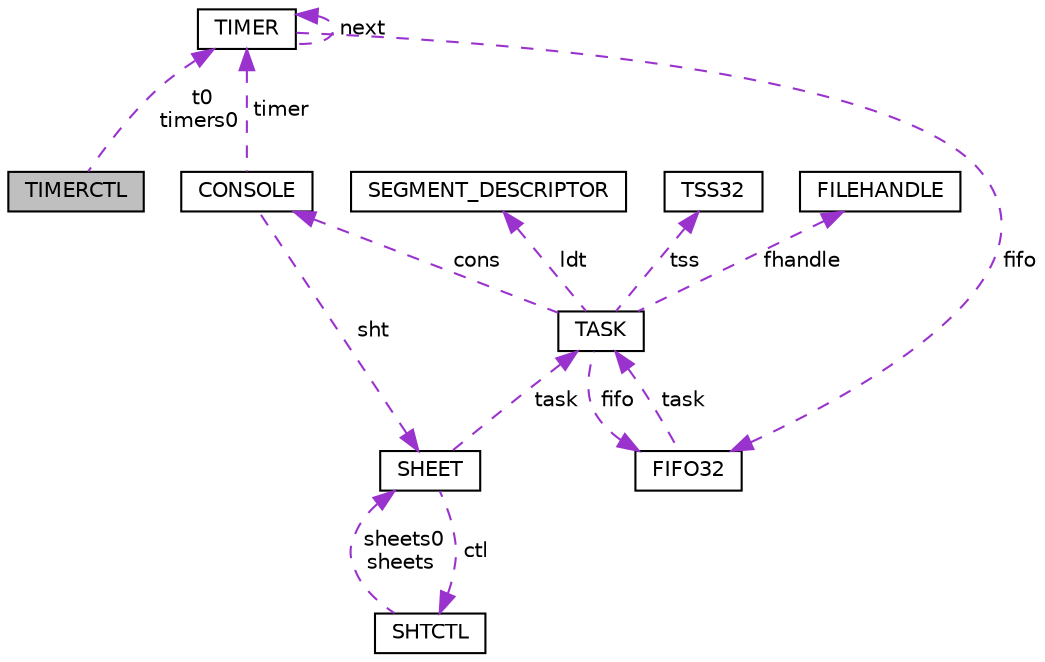 digraph "TIMERCTL"
{
 // LATEX_PDF_SIZE
  edge [fontname="Helvetica",fontsize="10",labelfontname="Helvetica",labelfontsize="10"];
  node [fontname="Helvetica",fontsize="10",shape=record];
  Node1 [label="TIMERCTL",height=0.2,width=0.4,color="black", fillcolor="grey75", style="filled", fontcolor="black",tooltip=" "];
  Node2 -> Node1 [dir="back",color="darkorchid3",fontsize="10",style="dashed",label=" t0\ntimers0" ,fontname="Helvetica"];
  Node2 [label="TIMER",height=0.2,width=0.4,color="black", fillcolor="white", style="filled",URL="$struct_t_i_m_e_r.html",tooltip=" "];
  Node3 -> Node2 [dir="back",color="darkorchid3",fontsize="10",style="dashed",label=" fifo" ,fontname="Helvetica"];
  Node3 [label="FIFO32",height=0.2,width=0.4,color="black", fillcolor="white", style="filled",URL="$struct_f_i_f_o32.html",tooltip=" "];
  Node4 -> Node3 [dir="back",color="darkorchid3",fontsize="10",style="dashed",label=" task" ,fontname="Helvetica"];
  Node4 [label="TASK",height=0.2,width=0.4,color="black", fillcolor="white", style="filled",URL="$struct_t_a_s_k.html",tooltip=" "];
  Node5 -> Node4 [dir="back",color="darkorchid3",fontsize="10",style="dashed",label=" fhandle" ,fontname="Helvetica"];
  Node5 [label="FILEHANDLE",height=0.2,width=0.4,color="black", fillcolor="white", style="filled",URL="$struct_f_i_l_e_h_a_n_d_l_e.html",tooltip=" "];
  Node6 -> Node4 [dir="back",color="darkorchid3",fontsize="10",style="dashed",label=" cons" ,fontname="Helvetica"];
  Node6 [label="CONSOLE",height=0.2,width=0.4,color="black", fillcolor="white", style="filled",URL="$struct_c_o_n_s_o_l_e.html",tooltip=" "];
  Node7 -> Node6 [dir="back",color="darkorchid3",fontsize="10",style="dashed",label=" sht" ,fontname="Helvetica"];
  Node7 [label="SHEET",height=0.2,width=0.4,color="black", fillcolor="white", style="filled",URL="$struct_s_h_e_e_t.html",tooltip="シート構造体"];
  Node4 -> Node7 [dir="back",color="darkorchid3",fontsize="10",style="dashed",label=" task" ,fontname="Helvetica"];
  Node8 -> Node7 [dir="back",color="darkorchid3",fontsize="10",style="dashed",label=" ctl" ,fontname="Helvetica"];
  Node8 [label="SHTCTL",height=0.2,width=0.4,color="black", fillcolor="white", style="filled",URL="$struct_s_h_t_c_t_l.html",tooltip="シートコントロール構造体"];
  Node7 -> Node8 [dir="back",color="darkorchid3",fontsize="10",style="dashed",label=" sheets0\nsheets" ,fontname="Helvetica"];
  Node2 -> Node6 [dir="back",color="darkorchid3",fontsize="10",style="dashed",label=" timer" ,fontname="Helvetica"];
  Node9 -> Node4 [dir="back",color="darkorchid3",fontsize="10",style="dashed",label=" ldt" ,fontname="Helvetica"];
  Node9 [label="SEGMENT_DESCRIPTOR",height=0.2,width=0.4,color="black", fillcolor="white", style="filled",URL="$struct_s_e_g_m_e_n_t___d_e_s_c_r_i_p_t_o_r.html",tooltip=" "];
  Node3 -> Node4 [dir="back",color="darkorchid3",fontsize="10",style="dashed",label=" fifo" ,fontname="Helvetica"];
  Node10 -> Node4 [dir="back",color="darkorchid3",fontsize="10",style="dashed",label=" tss" ,fontname="Helvetica"];
  Node10 [label="TSS32",height=0.2,width=0.4,color="black", fillcolor="white", style="filled",URL="$struct_t_s_s32.html",tooltip=" "];
  Node2 -> Node2 [dir="back",color="darkorchid3",fontsize="10",style="dashed",label=" next" ,fontname="Helvetica"];
}
